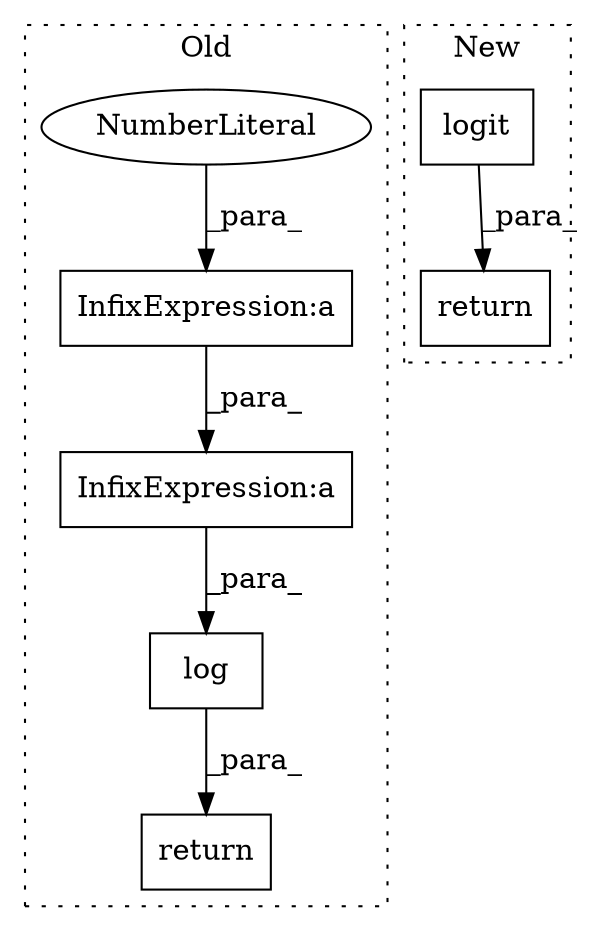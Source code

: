 digraph G {
subgraph cluster0 {
1 [label="return" a="41" s="2047" l="7" shape="box"];
4 [label="InfixExpression:a" a="27" s="2059" l="3" shape="box"];
5 [label="InfixExpression:a" a="27" s="2064" l="3" shape="box"];
6 [label="NumberLiteral" a="34" s="2063" l="1" shape="ellipse"];
7 [label="log" a="32" s="2054,2069" l="4,1" shape="box"];
label = "Old";
style="dotted";
}
subgraph cluster1 {
2 [label="logit" a="32" s="2141,2148" l="6,1" shape="box"];
3 [label="return" a="41" s="2134" l="7" shape="box"];
label = "New";
style="dotted";
}
2 -> 3 [label="_para_"];
4 -> 7 [label="_para_"];
5 -> 4 [label="_para_"];
6 -> 5 [label="_para_"];
7 -> 1 [label="_para_"];
}